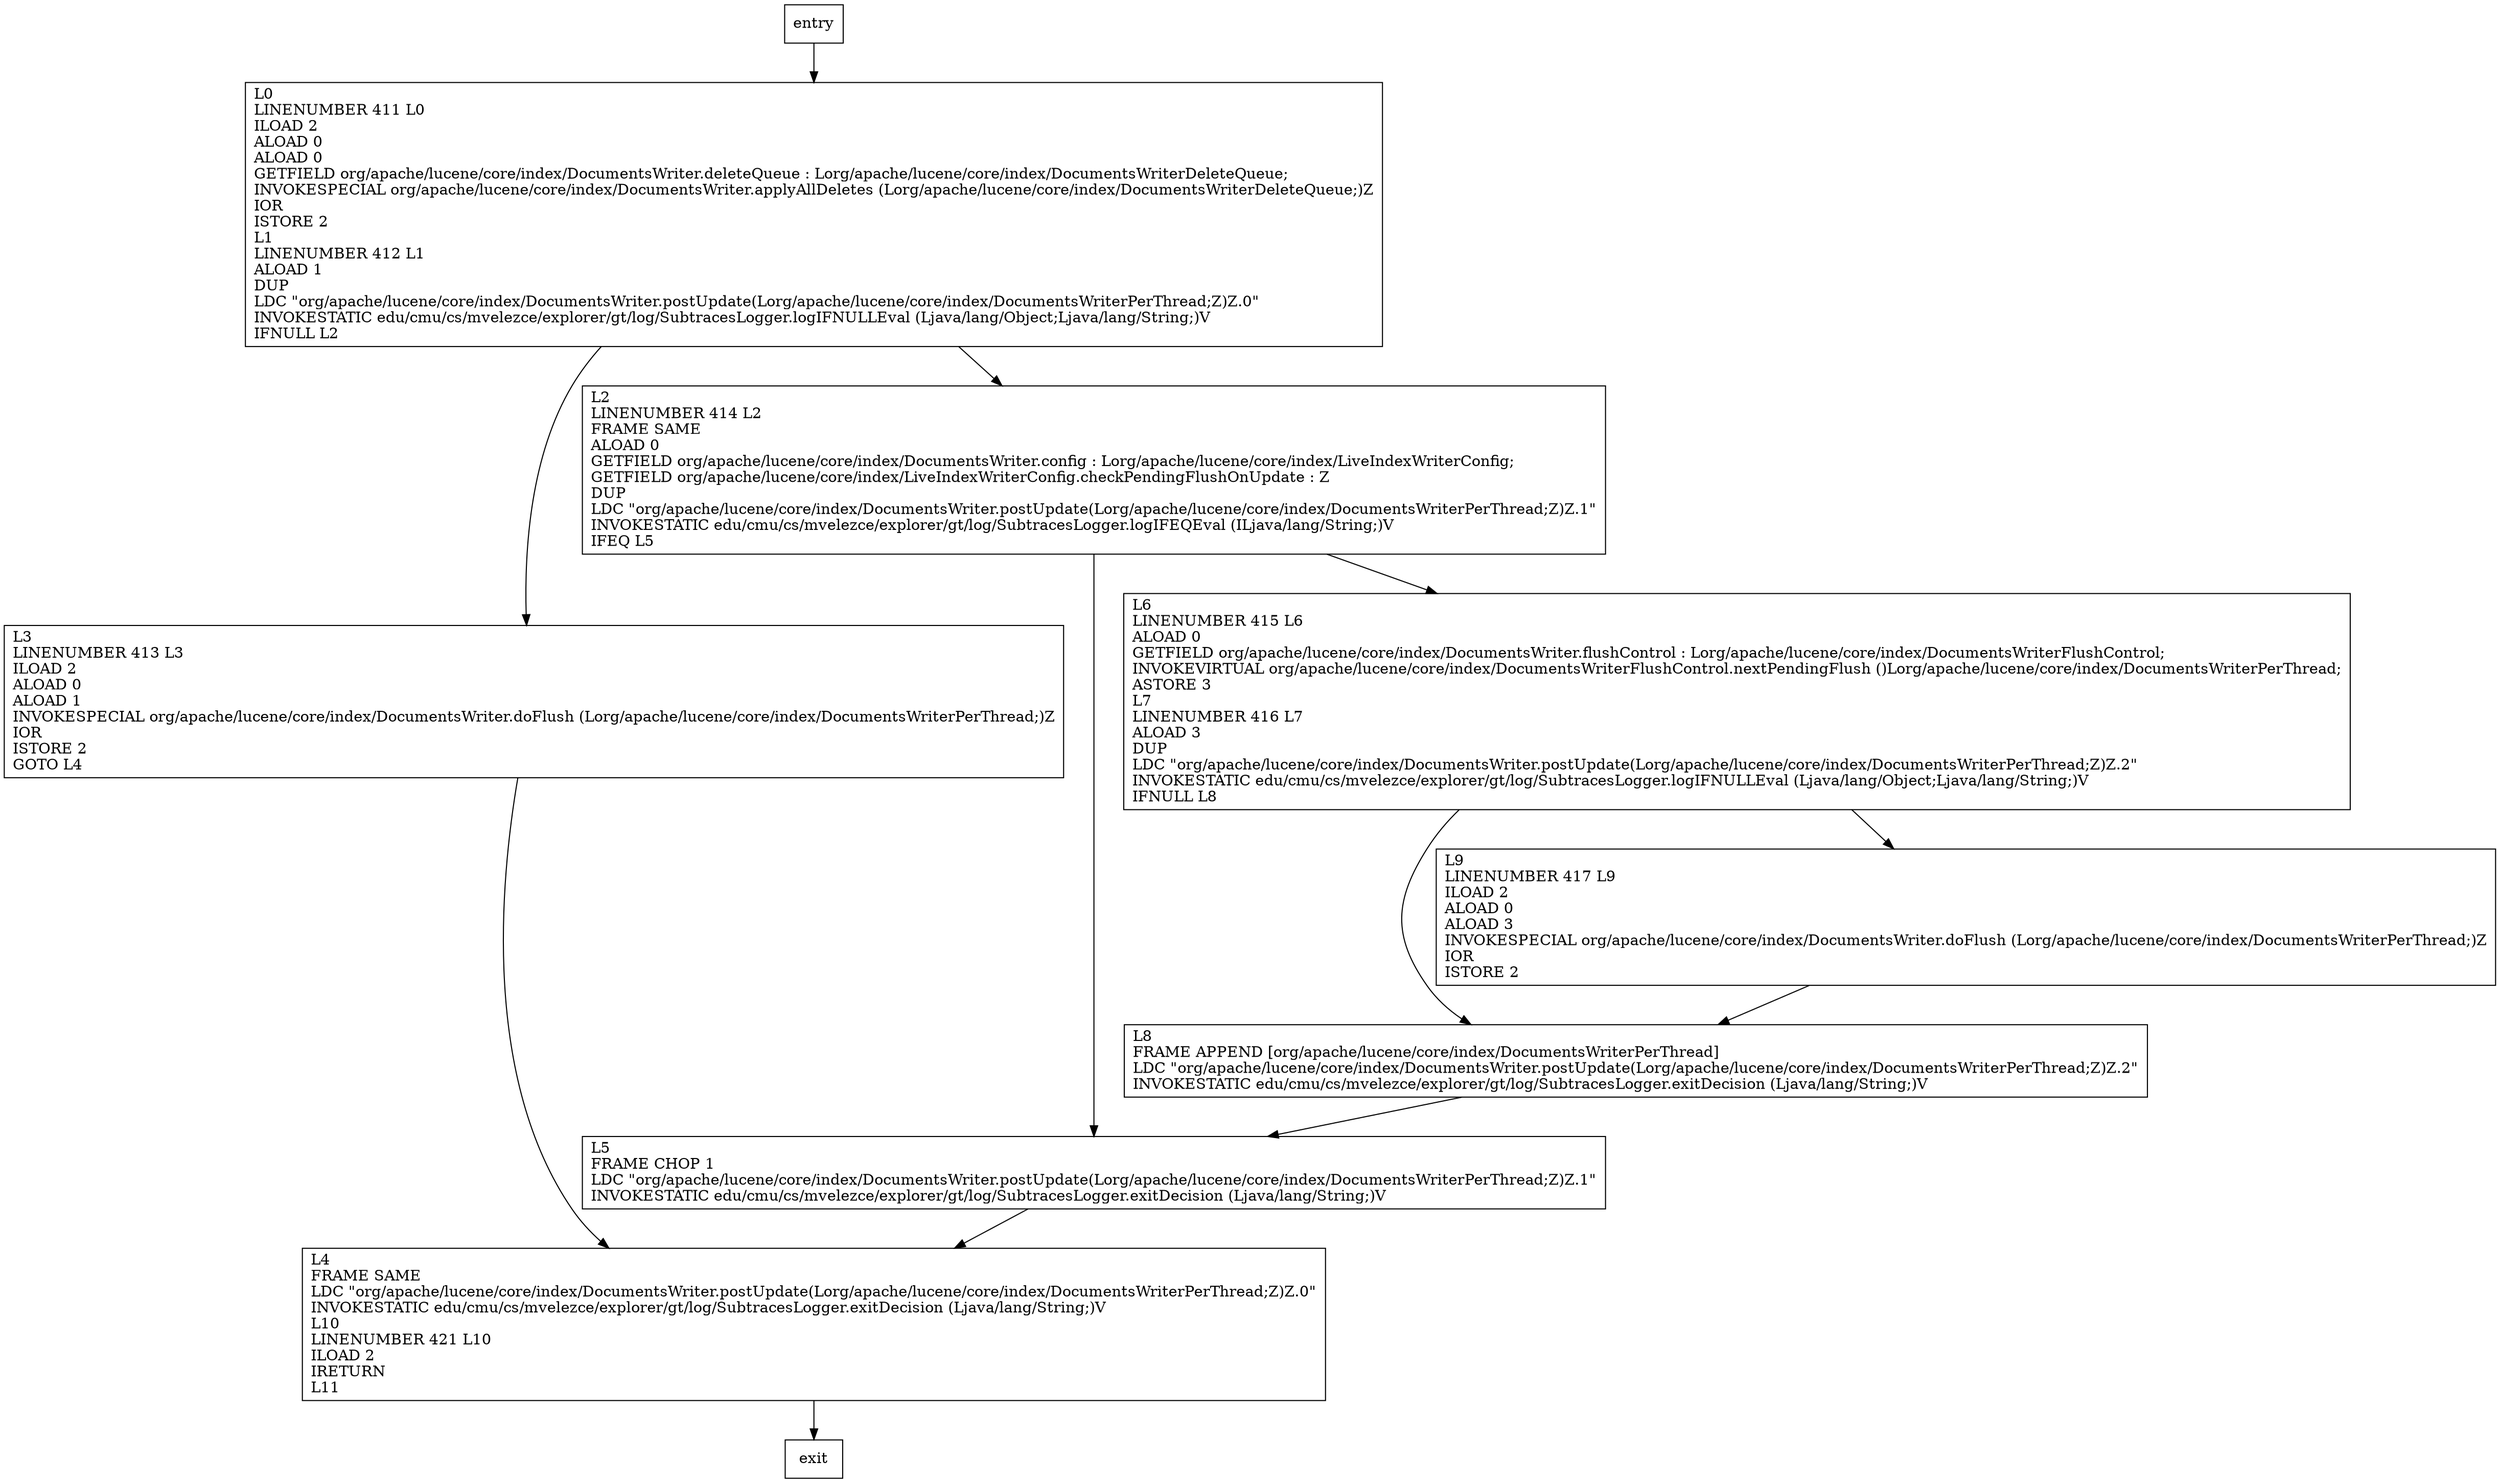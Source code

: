 digraph postUpdate {
node [shape=record];
2133668271 [label="L3\lLINENUMBER 413 L3\lILOAD 2\lALOAD 0\lALOAD 1\lINVOKESPECIAL org/apache/lucene/core/index/DocumentsWriter.doFlush (Lorg/apache/lucene/core/index/DocumentsWriterPerThread;)Z\lIOR\lISTORE 2\lGOTO L4\l"];
879706537 [label="L5\lFRAME CHOP 1\lLDC \"org/apache/lucene/core/index/DocumentsWriter.postUpdate(Lorg/apache/lucene/core/index/DocumentsWriterPerThread;Z)Z.1\"\lINVOKESTATIC edu/cmu/cs/mvelezce/explorer/gt/log/SubtracesLogger.exitDecision (Ljava/lang/String;)V\l"];
277149580 [label="L8\lFRAME APPEND [org/apache/lucene/core/index/DocumentsWriterPerThread]\lLDC \"org/apache/lucene/core/index/DocumentsWriter.postUpdate(Lorg/apache/lucene/core/index/DocumentsWriterPerThread;Z)Z.2\"\lINVOKESTATIC edu/cmu/cs/mvelezce/explorer/gt/log/SubtracesLogger.exitDecision (Ljava/lang/String;)V\l"];
636953520 [label="L9\lLINENUMBER 417 L9\lILOAD 2\lALOAD 0\lALOAD 3\lINVOKESPECIAL org/apache/lucene/core/index/DocumentsWriter.doFlush (Lorg/apache/lucene/core/index/DocumentsWriterPerThread;)Z\lIOR\lISTORE 2\l"];
779179975 [label="L2\lLINENUMBER 414 L2\lFRAME SAME\lALOAD 0\lGETFIELD org/apache/lucene/core/index/DocumentsWriter.config : Lorg/apache/lucene/core/index/LiveIndexWriterConfig;\lGETFIELD org/apache/lucene/core/index/LiveIndexWriterConfig.checkPendingFlushOnUpdate : Z\lDUP\lLDC \"org/apache/lucene/core/index/DocumentsWriter.postUpdate(Lorg/apache/lucene/core/index/DocumentsWriterPerThread;Z)Z.1\"\lINVOKESTATIC edu/cmu/cs/mvelezce/explorer/gt/log/SubtracesLogger.logIFEQEval (ILjava/lang/String;)V\lIFEQ L5\l"];
1955566523 [label="L0\lLINENUMBER 411 L0\lILOAD 2\lALOAD 0\lALOAD 0\lGETFIELD org/apache/lucene/core/index/DocumentsWriter.deleteQueue : Lorg/apache/lucene/core/index/DocumentsWriterDeleteQueue;\lINVOKESPECIAL org/apache/lucene/core/index/DocumentsWriter.applyAllDeletes (Lorg/apache/lucene/core/index/DocumentsWriterDeleteQueue;)Z\lIOR\lISTORE 2\lL1\lLINENUMBER 412 L1\lALOAD 1\lDUP\lLDC \"org/apache/lucene/core/index/DocumentsWriter.postUpdate(Lorg/apache/lucene/core/index/DocumentsWriterPerThread;Z)Z.0\"\lINVOKESTATIC edu/cmu/cs/mvelezce/explorer/gt/log/SubtracesLogger.logIFNULLEval (Ljava/lang/Object;Ljava/lang/String;)V\lIFNULL L2\l"];
584694804 [label="L6\lLINENUMBER 415 L6\lALOAD 0\lGETFIELD org/apache/lucene/core/index/DocumentsWriter.flushControl : Lorg/apache/lucene/core/index/DocumentsWriterFlushControl;\lINVOKEVIRTUAL org/apache/lucene/core/index/DocumentsWriterFlushControl.nextPendingFlush ()Lorg/apache/lucene/core/index/DocumentsWriterPerThread;\lASTORE 3\lL7\lLINENUMBER 416 L7\lALOAD 3\lDUP\lLDC \"org/apache/lucene/core/index/DocumentsWriter.postUpdate(Lorg/apache/lucene/core/index/DocumentsWriterPerThread;Z)Z.2\"\lINVOKESTATIC edu/cmu/cs/mvelezce/explorer/gt/log/SubtracesLogger.logIFNULLEval (Ljava/lang/Object;Ljava/lang/String;)V\lIFNULL L8\l"];
709091500 [label="L4\lFRAME SAME\lLDC \"org/apache/lucene/core/index/DocumentsWriter.postUpdate(Lorg/apache/lucene/core/index/DocumentsWriterPerThread;Z)Z.0\"\lINVOKESTATIC edu/cmu/cs/mvelezce/explorer/gt/log/SubtracesLogger.exitDecision (Ljava/lang/String;)V\lL10\lLINENUMBER 421 L10\lILOAD 2\lIRETURN\lL11\l"];
entry;
exit;
2133668271 -> 709091500;
entry -> 1955566523;
879706537 -> 709091500;
277149580 -> 879706537;
636953520 -> 277149580;
779179975 -> 879706537;
779179975 -> 584694804;
1955566523 -> 2133668271;
1955566523 -> 779179975;
584694804 -> 277149580;
584694804 -> 636953520;
709091500 -> exit;
}
